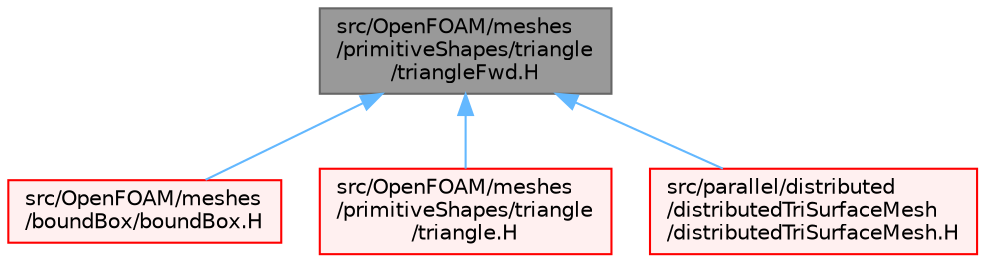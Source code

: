digraph "src/OpenFOAM/meshes/primitiveShapes/triangle/triangleFwd.H"
{
 // LATEX_PDF_SIZE
  bgcolor="transparent";
  edge [fontname=Helvetica,fontsize=10,labelfontname=Helvetica,labelfontsize=10];
  node [fontname=Helvetica,fontsize=10,shape=box,height=0.2,width=0.4];
  Node1 [id="Node000001",label="src/OpenFOAM/meshes\l/primitiveShapes/triangle\l/triangleFwd.H",height=0.2,width=0.4,color="gray40", fillcolor="grey60", style="filled", fontcolor="black",tooltip=" "];
  Node1 -> Node2 [id="edge1_Node000001_Node000002",dir="back",color="steelblue1",style="solid",tooltip=" "];
  Node2 [id="Node000002",label="src/OpenFOAM/meshes\l/boundBox/boundBox.H",height=0.2,width=0.4,color="red", fillcolor="#FFF0F0", style="filled",URL="$boundBox_8H.html",tooltip=" "];
  Node1 -> Node3943 [id="edge2_Node000001_Node003943",dir="back",color="steelblue1",style="solid",tooltip=" "];
  Node3943 [id="Node003943",label="src/OpenFOAM/meshes\l/primitiveShapes/triangle\l/triangle.H",height=0.2,width=0.4,color="red", fillcolor="#FFF0F0", style="filled",URL="$triangle_8H.html",tooltip=" "];
  Node1 -> Node3913 [id="edge3_Node000001_Node003913",dir="back",color="steelblue1",style="solid",tooltip=" "];
  Node3913 [id="Node003913",label="src/parallel/distributed\l/distributedTriSurfaceMesh\l/distributedTriSurfaceMesh.H",height=0.2,width=0.4,color="red", fillcolor="#FFF0F0", style="filled",URL="$distributedTriSurfaceMesh_8H.html",tooltip=" "];
}
